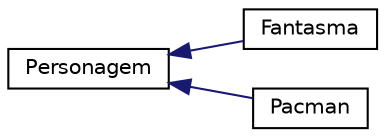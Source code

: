 digraph "Graphical Class Hierarchy"
{
 // LATEX_PDF_SIZE
  edge [fontname="Helvetica",fontsize="10",labelfontname="Helvetica",labelfontsize="10"];
  node [fontname="Helvetica",fontsize="10",shape=record];
  rankdir="LR";
  Node0 [label="Personagem",height=0.2,width=0.4,color="black", fillcolor="white", style="filled",URL="$classPersonagem.html",tooltip=" "];
  Node0 -> Node1 [dir="back",color="midnightblue",fontsize="10",style="solid",fontname="Helvetica"];
  Node1 [label="Fantasma",height=0.2,width=0.4,color="black", fillcolor="white", style="filled",URL="$classFantasma.html",tooltip=" "];
  Node0 -> Node2 [dir="back",color="midnightblue",fontsize="10",style="solid",fontname="Helvetica"];
  Node2 [label="Pacman",height=0.2,width=0.4,color="black", fillcolor="white", style="filled",URL="$classPacman.html",tooltip=" "];
}

